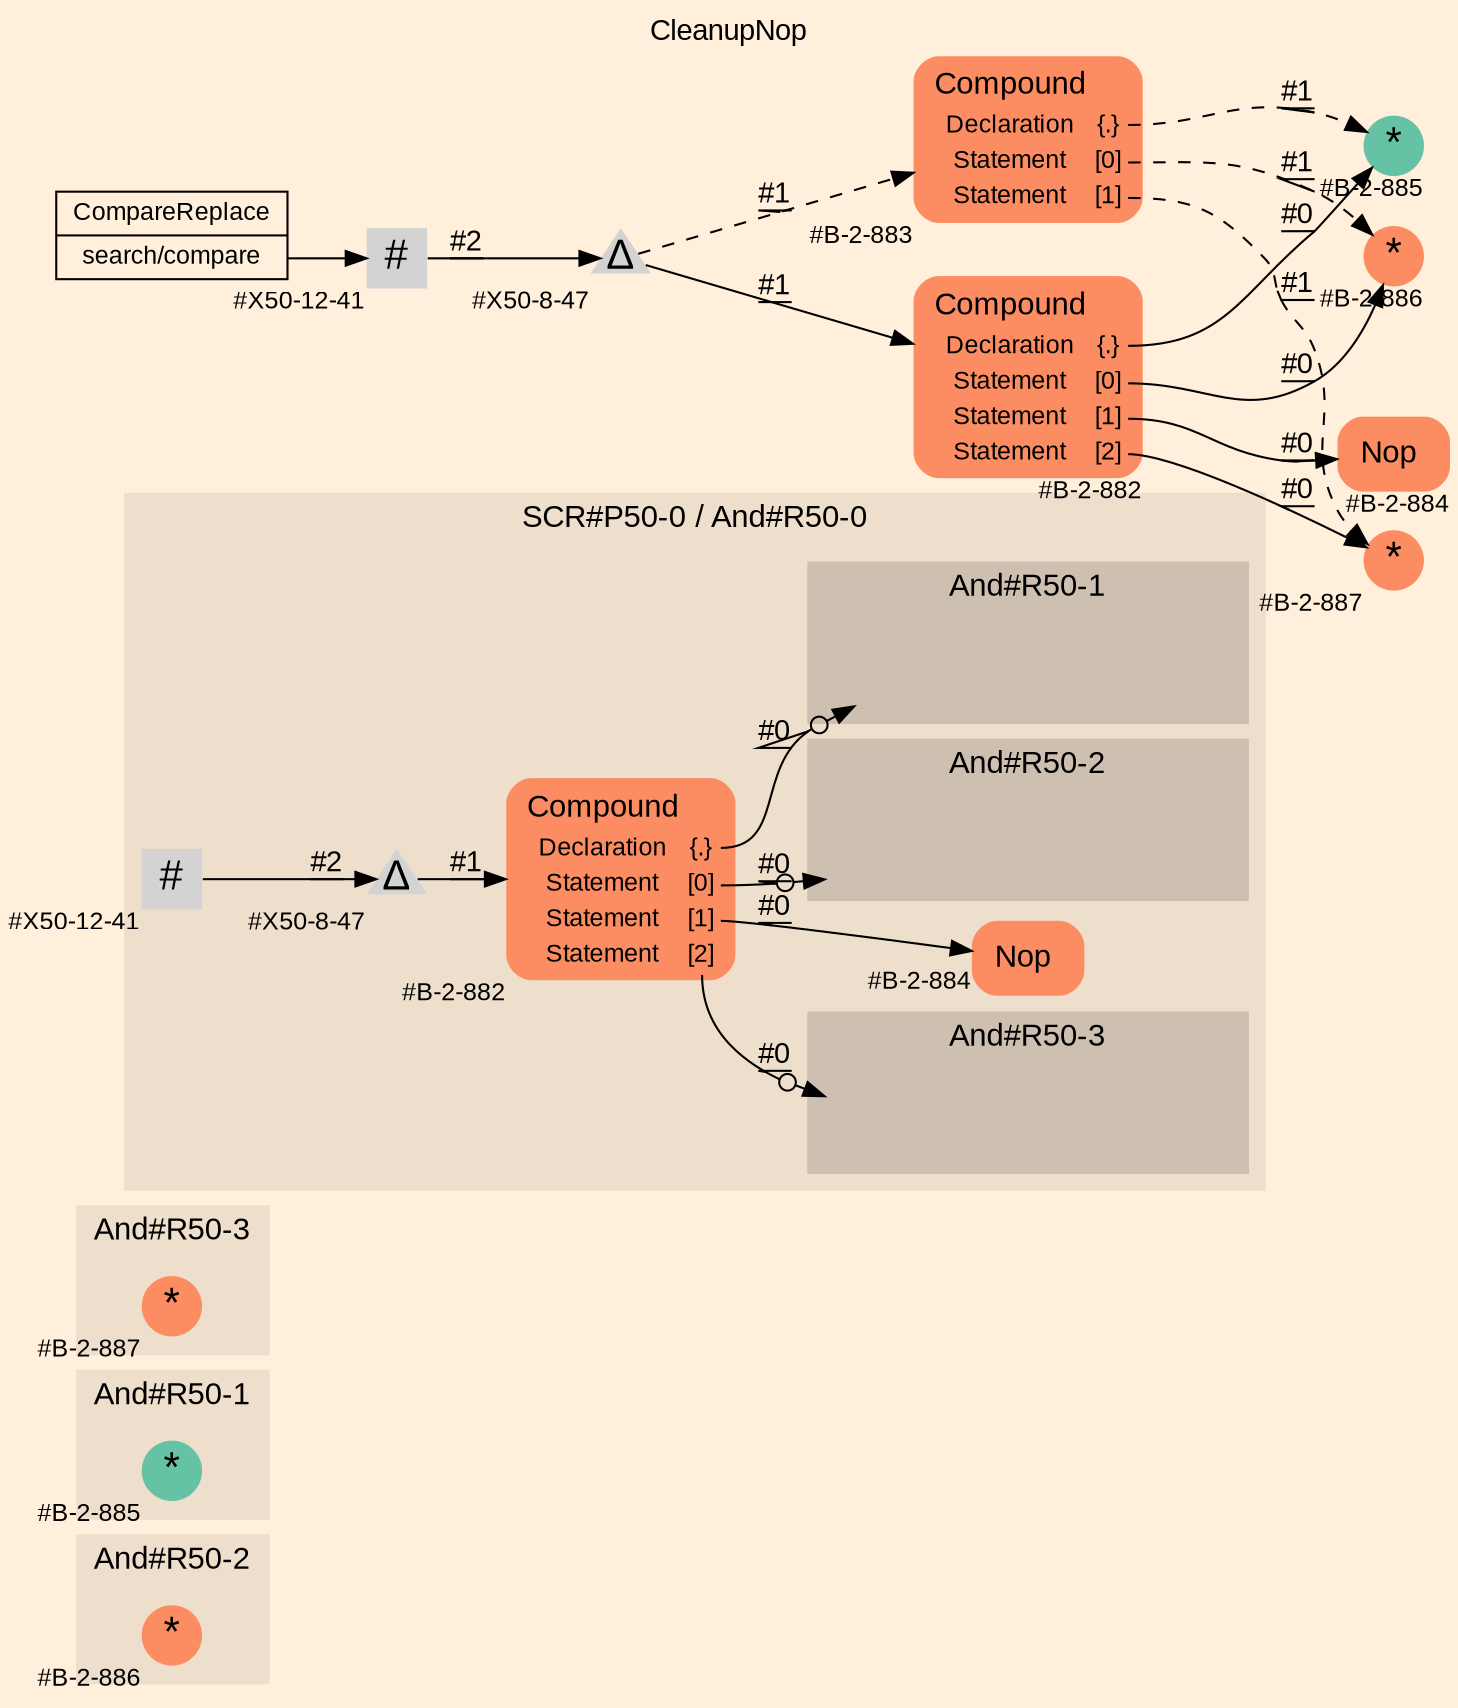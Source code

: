 digraph "CleanupNop" {
label = "CleanupNop"
labelloc = t
graph [
    rankdir = "LR"
    ranksep = 0.3
    bgcolor = antiquewhite1
    color = black
    fontcolor = black
    fontname = "Arial"
];
node [
    fontname = "Arial"
];
edge [
    fontname = "Arial"
];

// -------------------- figure And#R50-2 --------------------
// -------- region And#R50-2 ----------
subgraph "clusterAnd#R50-2" {
    label = "And#R50-2"
    style = "filled"
    color = antiquewhite2
    fontsize = "15"
    // -------- block And#R50-2/#B-2-886 ----------
    "And#R50-2/#B-2-886" [
        shape = "circle"
        fillcolor = "/set28/2"
        xlabel = "#B-2-886"
        fontsize = "12"
        fontcolor = black
        label = <<FONT POINT-SIZE="20" COLOR="black">*</FONT>>
        style = "filled"
        penwidth = 0.0
        fixedsize = true
        width = 0.4
        height = 0.4
    ];
    
}


// -------------------- figure And#R50-1 --------------------
// -------- region And#R50-1 ----------
subgraph "clusterAnd#R50-1" {
    label = "And#R50-1"
    style = "filled"
    color = antiquewhite2
    fontsize = "15"
    // -------- block And#R50-1/#B-2-885 ----------
    "And#R50-1/#B-2-885" [
        shape = "circle"
        fillcolor = "/set28/1"
        xlabel = "#B-2-885"
        fontsize = "12"
        fontcolor = black
        label = <<FONT POINT-SIZE="20" COLOR="black">*</FONT>>
        style = "filled"
        penwidth = 0.0
        fixedsize = true
        width = 0.4
        height = 0.4
    ];
    
}


// -------------------- figure And#R50-3 --------------------
// -------- region And#R50-3 ----------
subgraph "clusterAnd#R50-3" {
    label = "And#R50-3"
    style = "filled"
    color = antiquewhite2
    fontsize = "15"
    // -------- block And#R50-3/#B-2-887 ----------
    "And#R50-3/#B-2-887" [
        shape = "circle"
        fillcolor = "/set28/2"
        xlabel = "#B-2-887"
        fontsize = "12"
        fontcolor = black
        label = <<FONT POINT-SIZE="20" COLOR="black">*</FONT>>
        style = "filled"
        penwidth = 0.0
        fixedsize = true
        width = 0.4
        height = 0.4
    ];
    
}


// -------------------- figure And#R50-0 --------------------
// -------- region And#R50-0 ----------
subgraph "clusterAnd#R50-0" {
    label = "SCR#P50-0 / And#R50-0"
    style = "filled"
    color = antiquewhite2
    fontsize = "15"
    // -------- block And#R50-0/#X50-12-41 ----------
    "And#R50-0/#X50-12-41" [
        shape = "square"
        xlabel = "#X50-12-41"
        fontsize = "12"
        fontcolor = black
        label = <<FONT POINT-SIZE="20" COLOR="black">#</FONT>>
        style = "filled"
        penwidth = 0.0
        fixedsize = true
        width = 0.4
        height = 0.4
    ];
    
    // -------- block And#R50-0/#B-2-884 ----------
    "And#R50-0/#B-2-884" [
        shape = "plaintext"
        fillcolor = "/set28/2"
        xlabel = "#B-2-884"
        fontsize = "12"
        fontcolor = black
        label = <<TABLE BORDER="0" CELLBORDER="0" CELLSPACING="0">
         <TR><TD><FONT POINT-SIZE="15" COLOR="black">Nop</FONT></TD><TD></TD></TR>
        </TABLE>>
        style = "rounded,filled"
    ];
    
    // -------- block And#R50-0/#X50-8-47 ----------
    "And#R50-0/#X50-8-47" [
        shape = "triangle"
        xlabel = "#X50-8-47"
        fontsize = "12"
        fontcolor = black
        label = <<FONT POINT-SIZE="20" COLOR="black">Δ</FONT>>
        style = "filled"
        penwidth = 0.0
        fixedsize = true
        width = 0.4
        height = 0.4
    ];
    
    // -------- block And#R50-0/#B-2-882 ----------
    "And#R50-0/#B-2-882" [
        shape = "plaintext"
        fillcolor = "/set28/2"
        xlabel = "#B-2-882"
        fontsize = "12"
        fontcolor = black
        label = <<TABLE BORDER="0" CELLBORDER="0" CELLSPACING="0">
         <TR><TD><FONT POINT-SIZE="15" COLOR="black">Compound</FONT></TD><TD></TD></TR>
         <TR><TD><FONT POINT-SIZE="12" COLOR="black">Declaration</FONT></TD><TD PORT="port0"><FONT POINT-SIZE="12" COLOR="black">{.}</FONT></TD></TR>
         <TR><TD><FONT POINT-SIZE="12" COLOR="black">Statement</FONT></TD><TD PORT="port1"><FONT POINT-SIZE="12" COLOR="black">[0]</FONT></TD></TR>
         <TR><TD><FONT POINT-SIZE="12" COLOR="black">Statement</FONT></TD><TD PORT="port2"><FONT POINT-SIZE="12" COLOR="black">[1]</FONT></TD></TR>
         <TR><TD><FONT POINT-SIZE="12" COLOR="black">Statement</FONT></TD><TD PORT="port3"><FONT POINT-SIZE="12" COLOR="black">[2]</FONT></TD></TR>
        </TABLE>>
        style = "rounded,filled"
    ];
    
    // -------- region And#R50-0/And#R50-1 ----------
    subgraph "clusterAnd#R50-0/And#R50-1" {
        label = "And#R50-1"
        style = "filled"
        color = antiquewhite3
        fontsize = "15"
        // -------- block And#R50-0/And#R50-1/#B-2-885 ----------
        "And#R50-0/And#R50-1/#B-2-885" [
            shape = none
            fillcolor = "/set28/1"
            xlabel = "#B-2-885"
            fontsize = "12"
            fontcolor = black
            style = "invisible"
        ];
        
    }
    
    // -------- region And#R50-0/And#R50-2 ----------
    subgraph "clusterAnd#R50-0/And#R50-2" {
        label = "And#R50-2"
        style = "filled"
        color = antiquewhite3
        fontsize = "15"
        // -------- block And#R50-0/And#R50-2/#B-2-886 ----------
        "And#R50-0/And#R50-2/#B-2-886" [
            shape = none
            fillcolor = "/set28/2"
            xlabel = "#B-2-886"
            fontsize = "12"
            fontcolor = black
            style = "invisible"
        ];
        
    }
    
    // -------- region And#R50-0/And#R50-3 ----------
    subgraph "clusterAnd#R50-0/And#R50-3" {
        label = "And#R50-3"
        style = "filled"
        color = antiquewhite3
        fontsize = "15"
        // -------- block And#R50-0/And#R50-3/#B-2-887 ----------
        "And#R50-0/And#R50-3/#B-2-887" [
            shape = none
            fillcolor = "/set28/2"
            xlabel = "#B-2-887"
            fontsize = "12"
            fontcolor = black
            style = "invisible"
        ];
        
    }
    
}

"And#R50-0/#X50-12-41" -> "And#R50-0/#X50-8-47" [
    label = "#2"
    decorate = true
    color = black
    fontcolor = black
];

"And#R50-0/#X50-8-47" -> "And#R50-0/#B-2-882" [
    label = "#1"
    decorate = true
    color = black
    fontcolor = black
];

"And#R50-0/#B-2-882":port0 -> "And#R50-0/And#R50-1/#B-2-885" [
    arrowhead="normalnoneodot"
    label = "#0"
    decorate = true
    color = black
    fontcolor = black
];

"And#R50-0/#B-2-882":port1 -> "And#R50-0/And#R50-2/#B-2-886" [
    arrowhead="normalnoneodot"
    label = "#0"
    decorate = true
    color = black
    fontcolor = black
];

"And#R50-0/#B-2-882":port2 -> "And#R50-0/#B-2-884" [
    label = "#0"
    decorate = true
    color = black
    fontcolor = black
];

"And#R50-0/#B-2-882":port3 -> "And#R50-0/And#R50-3/#B-2-887" [
    arrowhead="normalnoneodot"
    label = "#0"
    decorate = true
    color = black
    fontcolor = black
];


// -------------------- transformation figure --------------------
// -------- block CR#X50-10-50 ----------
"CR#X50-10-50" [
    shape = "record"
    fillcolor = antiquewhite1
    fontsize = "12"
    fontcolor = black
    label = "<fixed> CompareReplace | <port0> search/compare"
    style = "filled"
    color = black
];

// -------- block #X50-12-41 ----------
"#X50-12-41" [
    shape = "square"
    xlabel = "#X50-12-41"
    fontsize = "12"
    fontcolor = black
    label = <<FONT POINT-SIZE="20" COLOR="black">#</FONT>>
    style = "filled"
    penwidth = 0.0
    fixedsize = true
    width = 0.4
    height = 0.4
];

// -------- block #X50-8-47 ----------
"#X50-8-47" [
    shape = "triangle"
    xlabel = "#X50-8-47"
    fontsize = "12"
    fontcolor = black
    label = <<FONT POINT-SIZE="20" COLOR="black">Δ</FONT>>
    style = "filled"
    penwidth = 0.0
    fixedsize = true
    width = 0.4
    height = 0.4
];

// -------- block #B-2-882 ----------
"#B-2-882" [
    shape = "plaintext"
    fillcolor = "/set28/2"
    xlabel = "#B-2-882"
    fontsize = "12"
    fontcolor = black
    label = <<TABLE BORDER="0" CELLBORDER="0" CELLSPACING="0">
     <TR><TD><FONT POINT-SIZE="15" COLOR="black">Compound</FONT></TD><TD></TD></TR>
     <TR><TD><FONT POINT-SIZE="12" COLOR="black">Declaration</FONT></TD><TD PORT="port0"><FONT POINT-SIZE="12" COLOR="black">{.}</FONT></TD></TR>
     <TR><TD><FONT POINT-SIZE="12" COLOR="black">Statement</FONT></TD><TD PORT="port1"><FONT POINT-SIZE="12" COLOR="black">[0]</FONT></TD></TR>
     <TR><TD><FONT POINT-SIZE="12" COLOR="black">Statement</FONT></TD><TD PORT="port2"><FONT POINT-SIZE="12" COLOR="black">[1]</FONT></TD></TR>
     <TR><TD><FONT POINT-SIZE="12" COLOR="black">Statement</FONT></TD><TD PORT="port3"><FONT POINT-SIZE="12" COLOR="black">[2]</FONT></TD></TR>
    </TABLE>>
    style = "rounded,filled"
];

// -------- block #B-2-885 ----------
"#B-2-885" [
    shape = "circle"
    fillcolor = "/set28/1"
    xlabel = "#B-2-885"
    fontsize = "12"
    fontcolor = black
    label = <<FONT POINT-SIZE="20" COLOR="black">*</FONT>>
    style = "filled"
    penwidth = 0.0
    fixedsize = true
    width = 0.4
    height = 0.4
];

// -------- block #B-2-886 ----------
"#B-2-886" [
    shape = "circle"
    fillcolor = "/set28/2"
    xlabel = "#B-2-886"
    fontsize = "12"
    fontcolor = black
    label = <<FONT POINT-SIZE="20" COLOR="black">*</FONT>>
    style = "filled"
    penwidth = 0.0
    fixedsize = true
    width = 0.4
    height = 0.4
];

// -------- block #B-2-884 ----------
"#B-2-884" [
    shape = "plaintext"
    fillcolor = "/set28/2"
    xlabel = "#B-2-884"
    fontsize = "12"
    fontcolor = black
    label = <<TABLE BORDER="0" CELLBORDER="0" CELLSPACING="0">
     <TR><TD><FONT POINT-SIZE="15" COLOR="black">Nop</FONT></TD><TD></TD></TR>
    </TABLE>>
    style = "rounded,filled"
];

// -------- block #B-2-887 ----------
"#B-2-887" [
    shape = "circle"
    fillcolor = "/set28/2"
    xlabel = "#B-2-887"
    fontsize = "12"
    fontcolor = black
    label = <<FONT POINT-SIZE="20" COLOR="black">*</FONT>>
    style = "filled"
    penwidth = 0.0
    fixedsize = true
    width = 0.4
    height = 0.4
];

// -------- block #B-2-883 ----------
"#B-2-883" [
    shape = "plaintext"
    fillcolor = "/set28/2"
    xlabel = "#B-2-883"
    fontsize = "12"
    fontcolor = black
    label = <<TABLE BORDER="0" CELLBORDER="0" CELLSPACING="0">
     <TR><TD><FONT POINT-SIZE="15" COLOR="black">Compound</FONT></TD><TD></TD></TR>
     <TR><TD><FONT POINT-SIZE="12" COLOR="black">Declaration</FONT></TD><TD PORT="port0"><FONT POINT-SIZE="12" COLOR="black">{.}</FONT></TD></TR>
     <TR><TD><FONT POINT-SIZE="12" COLOR="black">Statement</FONT></TD><TD PORT="port1"><FONT POINT-SIZE="12" COLOR="black">[0]</FONT></TD></TR>
     <TR><TD><FONT POINT-SIZE="12" COLOR="black">Statement</FONT></TD><TD PORT="port2"><FONT POINT-SIZE="12" COLOR="black">[1]</FONT></TD></TR>
    </TABLE>>
    style = "rounded,filled"
];

"CR#X50-10-50":port0 -> "#X50-12-41" [
    label = ""
    decorate = true
    color = black
    fontcolor = black
];

"#X50-12-41" -> "#X50-8-47" [
    label = "#2"
    decorate = true
    color = black
    fontcolor = black
];

"#X50-8-47" -> "#B-2-882" [
    label = "#1"
    decorate = true
    color = black
    fontcolor = black
];

"#X50-8-47" -> "#B-2-883" [
    style="dashed"
    label = "#1"
    decorate = true
    color = black
    fontcolor = black
];

"#B-2-882":port0 -> "#B-2-885" [
    label = "#0"
    decorate = true
    color = black
    fontcolor = black
];

"#B-2-882":port1 -> "#B-2-886" [
    label = "#0"
    decorate = true
    color = black
    fontcolor = black
];

"#B-2-882":port2 -> "#B-2-884" [
    label = "#0"
    decorate = true
    color = black
    fontcolor = black
];

"#B-2-882":port3 -> "#B-2-887" [
    label = "#0"
    decorate = true
    color = black
    fontcolor = black
];

"#B-2-883":port0 -> "#B-2-885" [
    style="dashed"
    label = "#1"
    decorate = true
    color = black
    fontcolor = black
];

"#B-2-883":port1 -> "#B-2-886" [
    style="dashed"
    label = "#1"
    decorate = true
    color = black
    fontcolor = black
];

"#B-2-883":port2 -> "#B-2-887" [
    style="dashed"
    label = "#1"
    decorate = true
    color = black
    fontcolor = black
];


}
